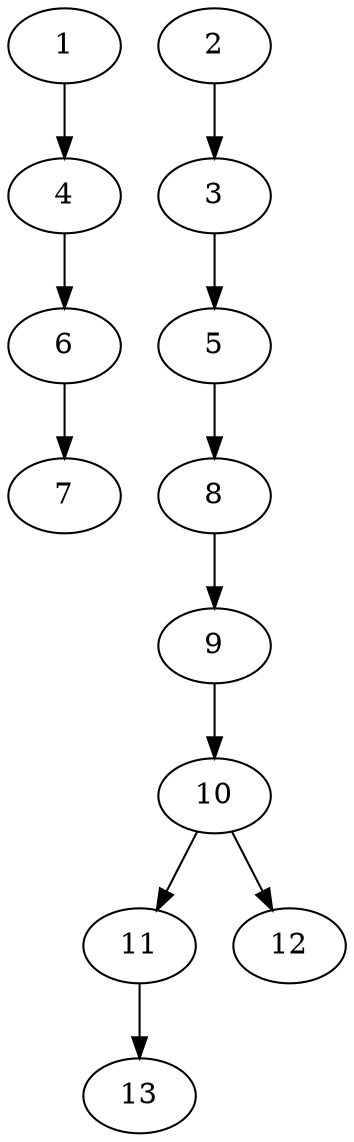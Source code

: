 // DAG (tier=1-easy, mode=compute, n=13, ccr=0.257, fat=0.418, density=0.339, regular=0.675, jump=0.078, mindata=262144, maxdata=2097152)
// DAG automatically generated by daggen at Sun Aug 24 16:33:32 2025
// /home/ermia/Project/Environments/daggen/bin/daggen --dot --ccr 0.257 --fat 0.418 --regular 0.675 --density 0.339 --jump 0.078 --mindata 262144 --maxdata 2097152 -n 13 
digraph G {
  1 [size="45185780175732656", alpha="0.07", expect_size="22592890087866328"]
  1 -> 4 [size ="18225727275008"]
  2 [size="65673254001442816", alpha="0.03", expect_size="32836627000721408"]
  2 -> 3 [size ="1302213951488"]
  3 [size="6787511890399461376", alpha="0.11", expect_size="3393755945199730688"]
  3 -> 5 [size ="28678981419008"]
  4 [size="801865071453754", alpha="0.19", expect_size="400932535726877"]
  4 -> 6 [size ="19713975386112"]
  5 [size="17015929072226828", alpha="0.04", expect_size="8507964536113414"]
  5 -> 8 [size ="14242254159872"]
  6 [size="7864073187556851712", alpha="0.12", expect_size="3932036593778425856"]
  6 -> 7 [size ="31636494221312"]
  7 [size="15452042532424990", alpha="0.18", expect_size="7726021266212495"]
  8 [size="311978337261225", alpha="0.07", expect_size="155989168630612"]
  8 -> 9 [size ="18849210564608"]
  9 [size="76190512217849856", alpha="0.03", expect_size="38095256108924928"]
  9 -> 10 [size ="1437773856768"]
  10 [size="21930801947347640", alpha="0.11", expect_size="10965400973673820"]
  10 -> 11 [size ="17346332721152"]
  10 -> 12 [size ="17346332721152"]
  11 [size="42575818605461504", alpha="0.15", expect_size="21287909302730752"]
  11 -> 13 [size ="975435726848"]
  12 [size="25234162064809312", alpha="0.04", expect_size="12617081032404656"]
  13 [size="1479621963172801", alpha="0.19", expect_size="739810981586400"]
}